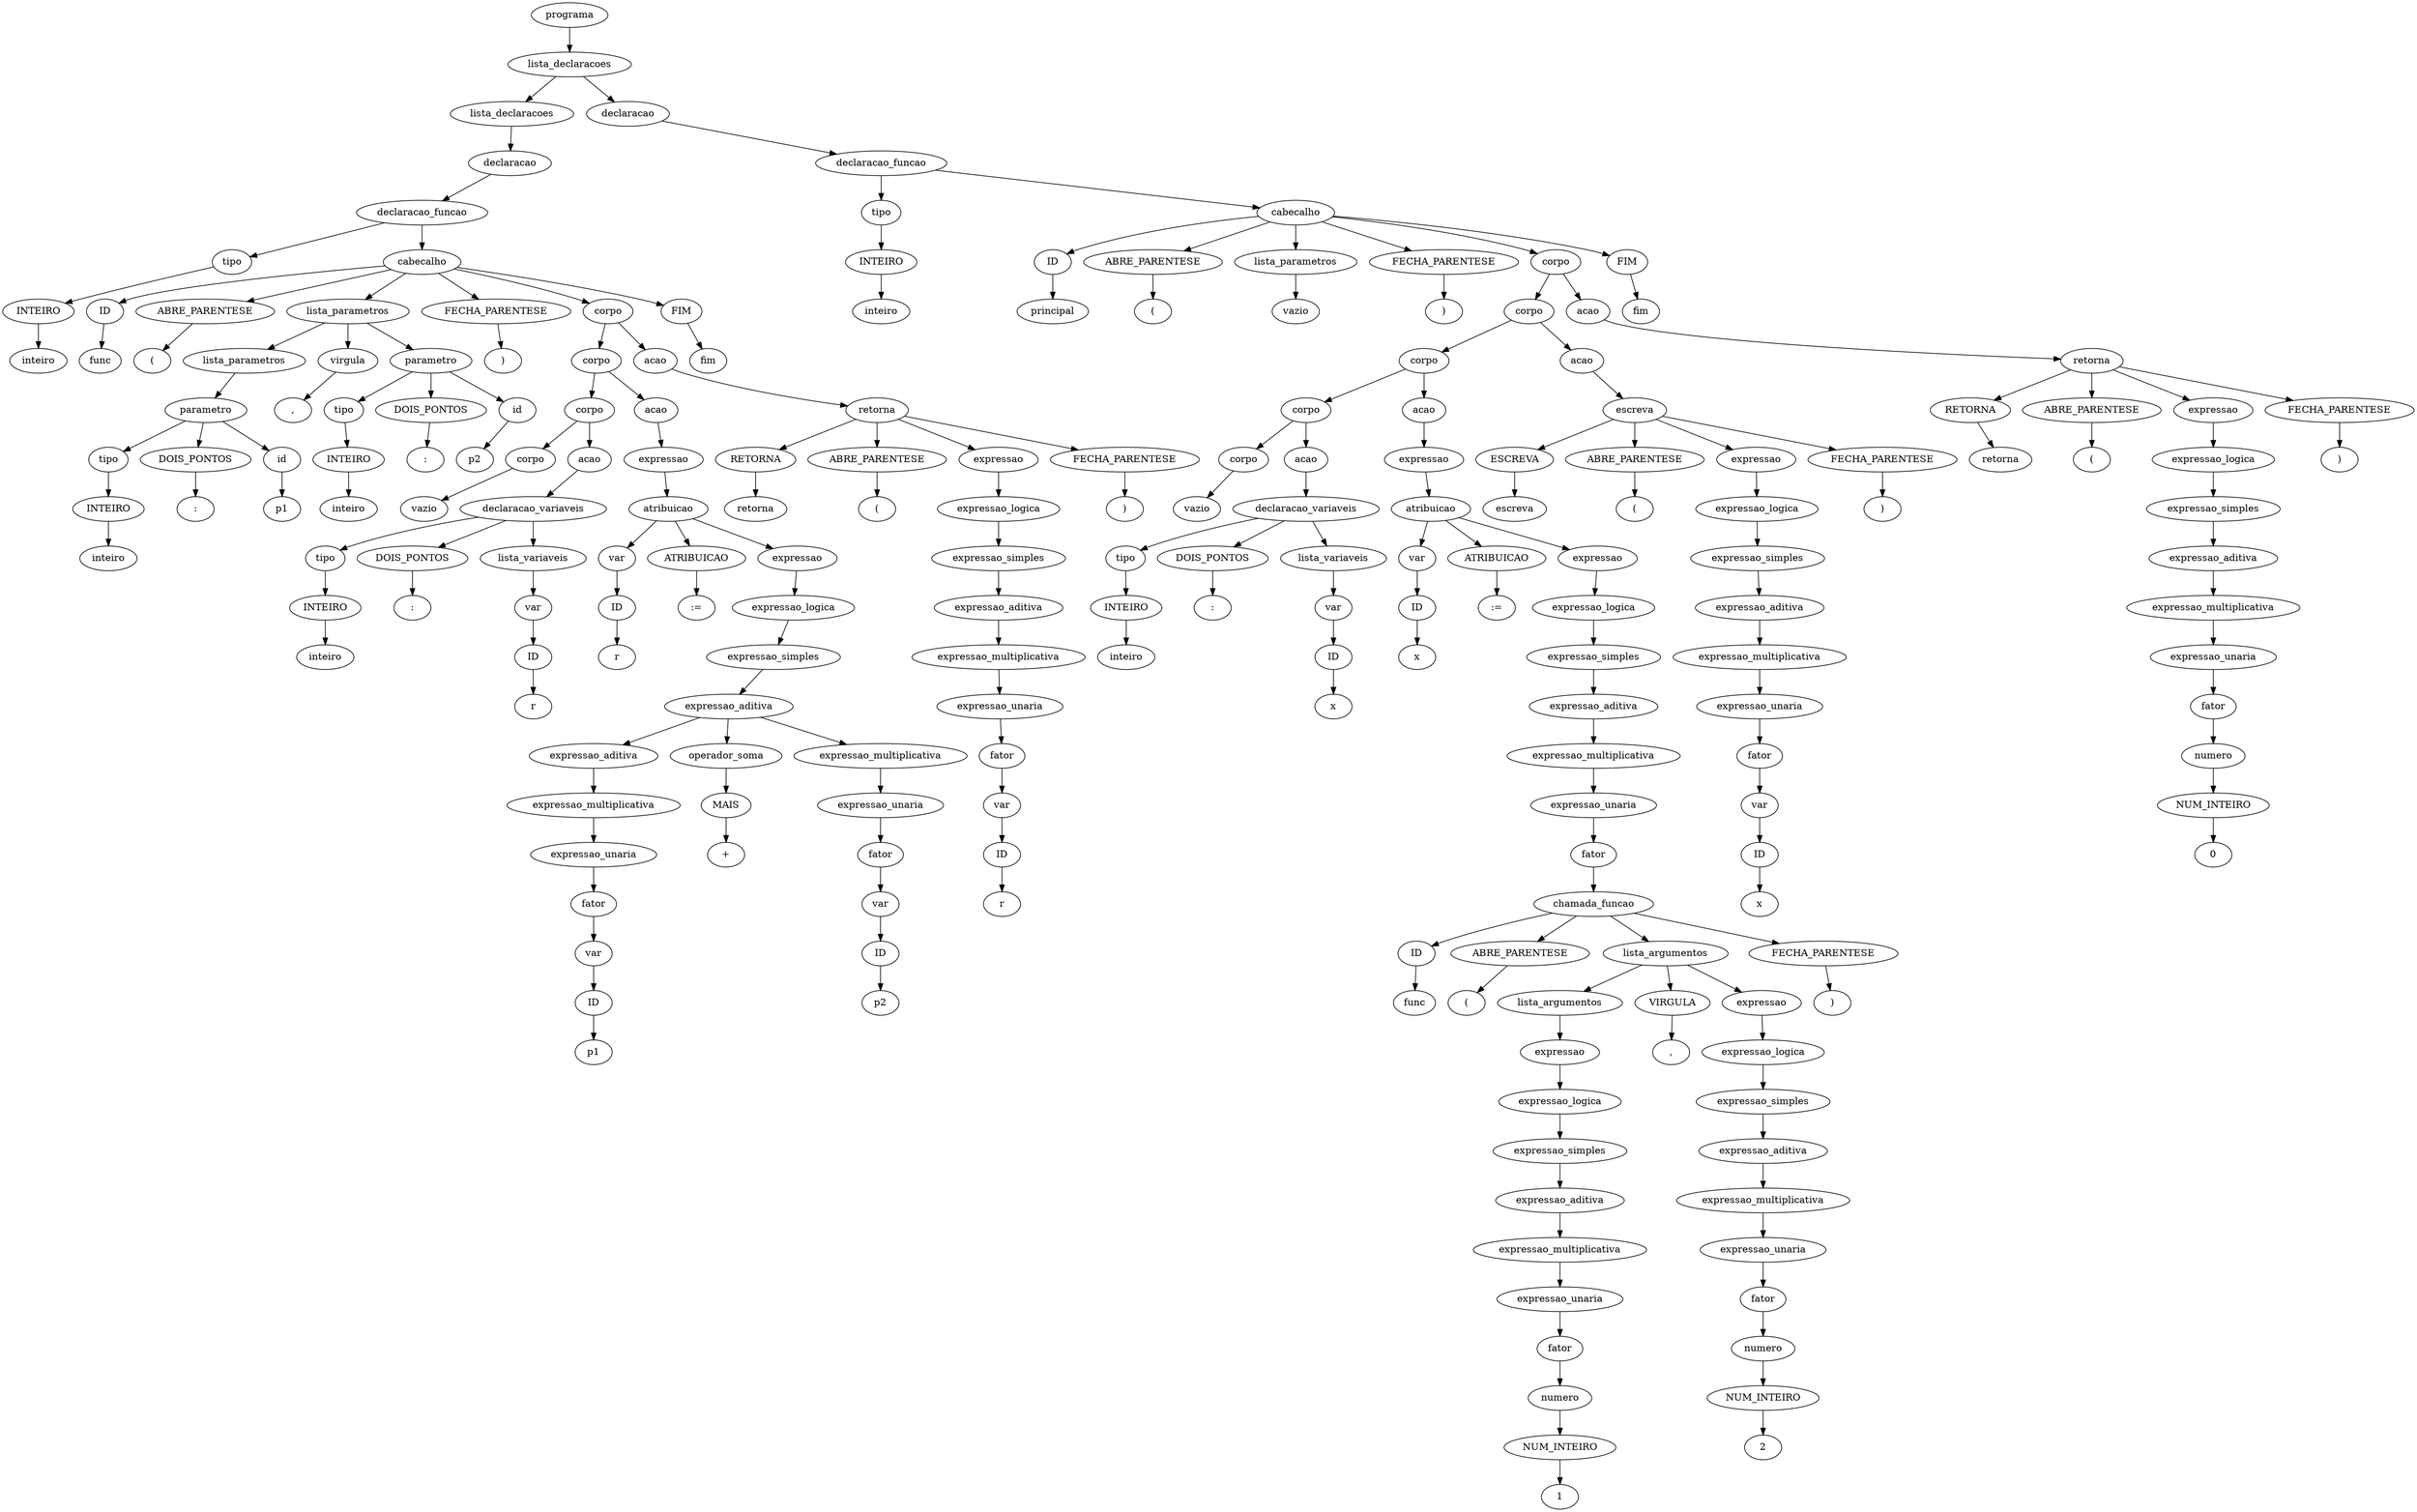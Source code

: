 digraph tree {
    "0x0" [label="programa"];
    "0x1" [label="lista_declaracoes"];
    "0x2" [label="lista_declaracoes"];
    "0x3" [label="declaracao"];
    "0x4" [label="declaracao_funcao"];
    "0x5" [label="tipo"];
    "0x6" [label="INTEIRO"];
    "0x7" [label="inteiro"];
    "0x8" [label="cabecalho"];
    "0x9" [label="ID"];
    "0xa" [label="func"];
    "0xb" [label="ABRE_PARENTESE"];
    "0xc" [label="("];
    "0xd" [label="lista_parametros"];
    "0xe" [label="lista_parametros"];
    "0xf" [label="parametro"];
    "0x10" [label="tipo"];
    "0x11" [label="INTEIRO"];
    "0x12" [label="inteiro"];
    "0x13" [label="DOIS_PONTOS"];
    "0x14" [label=":"];
    "0x15" [label="id"];
    "0x16" [label="p1"];
    "0x17" [label="virgula"];
    "0x18" [label=","];
    "0x19" [label="parametro"];
    "0x1a" [label="tipo"];
    "0x1b" [label="INTEIRO"];
    "0x1c" [label="inteiro"];
    "0x1d" [label="DOIS_PONTOS"];
    "0x1e" [label=":"];
    "0x1f" [label="id"];
    "0x20" [label="p2"];
    "0x21" [label="FECHA_PARENTESE"];
    "0x22" [label=")"];
    "0x23" [label="corpo"];
    "0x24" [label="corpo"];
    "0x25" [label="corpo"];
    "0x26" [label="corpo"];
    "0x27" [label="vazio"];
    "0x28" [label="acao"];
    "0x29" [label="declaracao_variaveis"];
    "0x2a" [label="tipo"];
    "0x2b" [label="INTEIRO"];
    "0x2c" [label="inteiro"];
    "0x2d" [label="DOIS_PONTOS"];
    "0x2e" [label=":"];
    "0x2f" [label="lista_variaveis"];
    "0x30" [label="var"];
    "0x31" [label="ID"];
    "0x32" [label="r"];
    "0x33" [label="acao"];
    "0x34" [label="expressao"];
    "0x35" [label="atribuicao"];
    "0x36" [label="var"];
    "0x37" [label="ID"];
    "0x38" [label="r"];
    "0x39" [label="ATRIBUICAO"];
    "0x3a" [label=":="];
    "0x3b" [label="expressao"];
    "0x3c" [label="expressao_logica"];
    "0x3d" [label="expressao_simples"];
    "0x3e" [label="expressao_aditiva"];
    "0x3f" [label="expressao_aditiva"];
    "0x40" [label="expressao_multiplicativa"];
    "0x41" [label="expressao_unaria"];
    "0x42" [label="fator"];
    "0x43" [label="var"];
    "0x44" [label="ID"];
    "0x45" [label="p1"];
    "0x46" [label="operador_soma"];
    "0x47" [label="MAIS"];
    "0x48" [label="+"];
    "0x49" [label="expressao_multiplicativa"];
    "0x4a" [label="expressao_unaria"];
    "0x4b" [label="fator"];
    "0x4c" [label="var"];
    "0x4d" [label="ID"];
    "0x4e" [label="p2"];
    "0x4f" [label="acao"];
    "0x50" [label="retorna"];
    "0x51" [label="RETORNA"];
    "0x52" [label="retorna"];
    "0x53" [label="ABRE_PARENTESE"];
    "0x54" [label="("];
    "0x55" [label="expressao"];
    "0x56" [label="expressao_logica"];
    "0x57" [label="expressao_simples"];
    "0x58" [label="expressao_aditiva"];
    "0x59" [label="expressao_multiplicativa"];
    "0x5a" [label="expressao_unaria"];
    "0x5b" [label="fator"];
    "0x5c" [label="var"];
    "0x5d" [label="ID"];
    "0x5e" [label="r"];
    "0x5f" [label="FECHA_PARENTESE"];
    "0x60" [label=")"];
    "0x61" [label="FIM"];
    "0x62" [label="fim"];
    "0x63" [label="declaracao"];
    "0x64" [label="declaracao_funcao"];
    "0x65" [label="tipo"];
    "0x66" [label="INTEIRO"];
    "0x67" [label="inteiro"];
    "0x68" [label="cabecalho"];
    "0x69" [label="ID"];
    "0x6a" [label="principal"];
    "0x6b" [label="ABRE_PARENTESE"];
    "0x6c" [label="("];
    "0x6d" [label="lista_parametros"];
    "0x6e" [label="vazio"];
    "0x6f" [label="FECHA_PARENTESE"];
    "0x70" [label=")"];
    "0x71" [label="corpo"];
    "0x72" [label="corpo"];
    "0x73" [label="corpo"];
    "0x74" [label="corpo"];
    "0x75" [label="corpo"];
    "0x76" [label="vazio"];
    "0x77" [label="acao"];
    "0x78" [label="declaracao_variaveis"];
    "0x79" [label="tipo"];
    "0x7a" [label="INTEIRO"];
    "0x7b" [label="inteiro"];
    "0x7c" [label="DOIS_PONTOS"];
    "0x7d" [label=":"];
    "0x7e" [label="lista_variaveis"];
    "0x7f" [label="var"];
    "0x80" [label="ID"];
    "0x81" [label="x"];
    "0x82" [label="acao"];
    "0x83" [label="expressao"];
    "0x84" [label="atribuicao"];
    "0x85" [label="var"];
    "0x86" [label="ID"];
    "0x87" [label="x"];
    "0x88" [label="ATRIBUICAO"];
    "0x89" [label=":="];
    "0x8a" [label="expressao"];
    "0x8b" [label="expressao_logica"];
    "0x8c" [label="expressao_simples"];
    "0x8d" [label="expressao_aditiva"];
    "0x8e" [label="expressao_multiplicativa"];
    "0x8f" [label="expressao_unaria"];
    "0x90" [label="fator"];
    "0x91" [label="chamada_funcao"];
    "0x92" [label="ID"];
    "0x93" [label="func"];
    "0x94" [label="ABRE_PARENTESE"];
    "0x95" [label="("];
    "0x96" [label="lista_argumentos"];
    "0x97" [label="lista_argumentos"];
    "0x98" [label="expressao"];
    "0x99" [label="expressao_logica"];
    "0x9a" [label="expressao_simples"];
    "0x9b" [label="expressao_aditiva"];
    "0x9c" [label="expressao_multiplicativa"];
    "0x9d" [label="expressao_unaria"];
    "0x9e" [label="fator"];
    "0x9f" [label="numero"];
    "0xa0" [label="NUM_INTEIRO"];
    "0xa1" [label="1"];
    "0xa2" [label="VIRGULA"];
    "0xa3" [label=","];
    "0xa4" [label="expressao"];
    "0xa5" [label="expressao_logica"];
    "0xa6" [label="expressao_simples"];
    "0xa7" [label="expressao_aditiva"];
    "0xa8" [label="expressao_multiplicativa"];
    "0xa9" [label="expressao_unaria"];
    "0xaa" [label="fator"];
    "0xab" [label="numero"];
    "0xac" [label="NUM_INTEIRO"];
    "0xad" [label="2"];
    "0xae" [label="FECHA_PARENTESE"];
    "0xaf" [label=")"];
    "0xb0" [label="acao"];
    "0xb1" [label="escreva"];
    "0xb2" [label="ESCREVA"];
    "0xb3" [label="escreva"];
    "0xb4" [label="ABRE_PARENTESE"];
    "0xb5" [label="("];
    "0xb6" [label="expressao"];
    "0xb7" [label="expressao_logica"];
    "0xb8" [label="expressao_simples"];
    "0xb9" [label="expressao_aditiva"];
    "0xba" [label="expressao_multiplicativa"];
    "0xbb" [label="expressao_unaria"];
    "0xbc" [label="fator"];
    "0xbd" [label="var"];
    "0xbe" [label="ID"];
    "0xbf" [label="x"];
    "0xc0" [label="FECHA_PARENTESE"];
    "0xc1" [label=")"];
    "0xc2" [label="acao"];
    "0xc3" [label="retorna"];
    "0xc4" [label="RETORNA"];
    "0xc5" [label="retorna"];
    "0xc6" [label="ABRE_PARENTESE"];
    "0xc7" [label="("];
    "0xc8" [label="expressao"];
    "0xc9" [label="expressao_logica"];
    "0xca" [label="expressao_simples"];
    "0xcb" [label="expressao_aditiva"];
    "0xcc" [label="expressao_multiplicativa"];
    "0xcd" [label="expressao_unaria"];
    "0xce" [label="fator"];
    "0xcf" [label="numero"];
    "0xd0" [label="NUM_INTEIRO"];
    "0xd1" [label="0"];
    "0xd2" [label="FECHA_PARENTESE"];
    "0xd3" [label=")"];
    "0xd4" [label="FIM"];
    "0xd5" [label="fim"];
    "0x0" -> "0x1";
    "0x1" -> "0x2";
    "0x1" -> "0x63";
    "0x2" -> "0x3";
    "0x3" -> "0x4";
    "0x4" -> "0x5";
    "0x4" -> "0x8";
    "0x5" -> "0x6";
    "0x6" -> "0x7";
    "0x8" -> "0x9";
    "0x8" -> "0xb";
    "0x8" -> "0xd";
    "0x8" -> "0x21";
    "0x8" -> "0x23";
    "0x8" -> "0x61";
    "0x9" -> "0xa";
    "0xb" -> "0xc";
    "0xd" -> "0xe";
    "0xd" -> "0x17";
    "0xd" -> "0x19";
    "0xe" -> "0xf";
    "0xf" -> "0x10";
    "0xf" -> "0x13";
    "0xf" -> "0x15";
    "0x10" -> "0x11";
    "0x11" -> "0x12";
    "0x13" -> "0x14";
    "0x15" -> "0x16";
    "0x17" -> "0x18";
    "0x19" -> "0x1a";
    "0x19" -> "0x1d";
    "0x19" -> "0x1f";
    "0x1a" -> "0x1b";
    "0x1b" -> "0x1c";
    "0x1d" -> "0x1e";
    "0x1f" -> "0x20";
    "0x21" -> "0x22";
    "0x23" -> "0x24";
    "0x23" -> "0x4f";
    "0x24" -> "0x25";
    "0x24" -> "0x33";
    "0x25" -> "0x26";
    "0x25" -> "0x28";
    "0x26" -> "0x27";
    "0x28" -> "0x29";
    "0x29" -> "0x2a";
    "0x29" -> "0x2d";
    "0x29" -> "0x2f";
    "0x2a" -> "0x2b";
    "0x2b" -> "0x2c";
    "0x2d" -> "0x2e";
    "0x2f" -> "0x30";
    "0x30" -> "0x31";
    "0x31" -> "0x32";
    "0x33" -> "0x34";
    "0x34" -> "0x35";
    "0x35" -> "0x36";
    "0x35" -> "0x39";
    "0x35" -> "0x3b";
    "0x36" -> "0x37";
    "0x37" -> "0x38";
    "0x39" -> "0x3a";
    "0x3b" -> "0x3c";
    "0x3c" -> "0x3d";
    "0x3d" -> "0x3e";
    "0x3e" -> "0x3f";
    "0x3e" -> "0x46";
    "0x3e" -> "0x49";
    "0x3f" -> "0x40";
    "0x40" -> "0x41";
    "0x41" -> "0x42";
    "0x42" -> "0x43";
    "0x43" -> "0x44";
    "0x44" -> "0x45";
    "0x46" -> "0x47";
    "0x47" -> "0x48";
    "0x49" -> "0x4a";
    "0x4a" -> "0x4b";
    "0x4b" -> "0x4c";
    "0x4c" -> "0x4d";
    "0x4d" -> "0x4e";
    "0x4f" -> "0x50";
    "0x50" -> "0x51";
    "0x50" -> "0x53";
    "0x50" -> "0x55";
    "0x50" -> "0x5f";
    "0x51" -> "0x52";
    "0x53" -> "0x54";
    "0x55" -> "0x56";
    "0x56" -> "0x57";
    "0x57" -> "0x58";
    "0x58" -> "0x59";
    "0x59" -> "0x5a";
    "0x5a" -> "0x5b";
    "0x5b" -> "0x5c";
    "0x5c" -> "0x5d";
    "0x5d" -> "0x5e";
    "0x5f" -> "0x60";
    "0x61" -> "0x62";
    "0x63" -> "0x64";
    "0x64" -> "0x65";
    "0x64" -> "0x68";
    "0x65" -> "0x66";
    "0x66" -> "0x67";
    "0x68" -> "0x69";
    "0x68" -> "0x6b";
    "0x68" -> "0x6d";
    "0x68" -> "0x6f";
    "0x68" -> "0x71";
    "0x68" -> "0xd4";
    "0x69" -> "0x6a";
    "0x6b" -> "0x6c";
    "0x6d" -> "0x6e";
    "0x6f" -> "0x70";
    "0x71" -> "0x72";
    "0x71" -> "0xc2";
    "0x72" -> "0x73";
    "0x72" -> "0xb0";
    "0x73" -> "0x74";
    "0x73" -> "0x82";
    "0x74" -> "0x75";
    "0x74" -> "0x77";
    "0x75" -> "0x76";
    "0x77" -> "0x78";
    "0x78" -> "0x79";
    "0x78" -> "0x7c";
    "0x78" -> "0x7e";
    "0x79" -> "0x7a";
    "0x7a" -> "0x7b";
    "0x7c" -> "0x7d";
    "0x7e" -> "0x7f";
    "0x7f" -> "0x80";
    "0x80" -> "0x81";
    "0x82" -> "0x83";
    "0x83" -> "0x84";
    "0x84" -> "0x85";
    "0x84" -> "0x88";
    "0x84" -> "0x8a";
    "0x85" -> "0x86";
    "0x86" -> "0x87";
    "0x88" -> "0x89";
    "0x8a" -> "0x8b";
    "0x8b" -> "0x8c";
    "0x8c" -> "0x8d";
    "0x8d" -> "0x8e";
    "0x8e" -> "0x8f";
    "0x8f" -> "0x90";
    "0x90" -> "0x91";
    "0x91" -> "0x92";
    "0x91" -> "0x94";
    "0x91" -> "0x96";
    "0x91" -> "0xae";
    "0x92" -> "0x93";
    "0x94" -> "0x95";
    "0x96" -> "0x97";
    "0x96" -> "0xa2";
    "0x96" -> "0xa4";
    "0x97" -> "0x98";
    "0x98" -> "0x99";
    "0x99" -> "0x9a";
    "0x9a" -> "0x9b";
    "0x9b" -> "0x9c";
    "0x9c" -> "0x9d";
    "0x9d" -> "0x9e";
    "0x9e" -> "0x9f";
    "0x9f" -> "0xa0";
    "0xa0" -> "0xa1";
    "0xa2" -> "0xa3";
    "0xa4" -> "0xa5";
    "0xa5" -> "0xa6";
    "0xa6" -> "0xa7";
    "0xa7" -> "0xa8";
    "0xa8" -> "0xa9";
    "0xa9" -> "0xaa";
    "0xaa" -> "0xab";
    "0xab" -> "0xac";
    "0xac" -> "0xad";
    "0xae" -> "0xaf";
    "0xb0" -> "0xb1";
    "0xb1" -> "0xb2";
    "0xb1" -> "0xb4";
    "0xb1" -> "0xb6";
    "0xb1" -> "0xc0";
    "0xb2" -> "0xb3";
    "0xb4" -> "0xb5";
    "0xb6" -> "0xb7";
    "0xb7" -> "0xb8";
    "0xb8" -> "0xb9";
    "0xb9" -> "0xba";
    "0xba" -> "0xbb";
    "0xbb" -> "0xbc";
    "0xbc" -> "0xbd";
    "0xbd" -> "0xbe";
    "0xbe" -> "0xbf";
    "0xc0" -> "0xc1";
    "0xc2" -> "0xc3";
    "0xc3" -> "0xc4";
    "0xc3" -> "0xc6";
    "0xc3" -> "0xc8";
    "0xc3" -> "0xd2";
    "0xc4" -> "0xc5";
    "0xc6" -> "0xc7";
    "0xc8" -> "0xc9";
    "0xc9" -> "0xca";
    "0xca" -> "0xcb";
    "0xcb" -> "0xcc";
    "0xcc" -> "0xcd";
    "0xcd" -> "0xce";
    "0xce" -> "0xcf";
    "0xcf" -> "0xd0";
    "0xd0" -> "0xd1";
    "0xd2" -> "0xd3";
    "0xd4" -> "0xd5";
}
